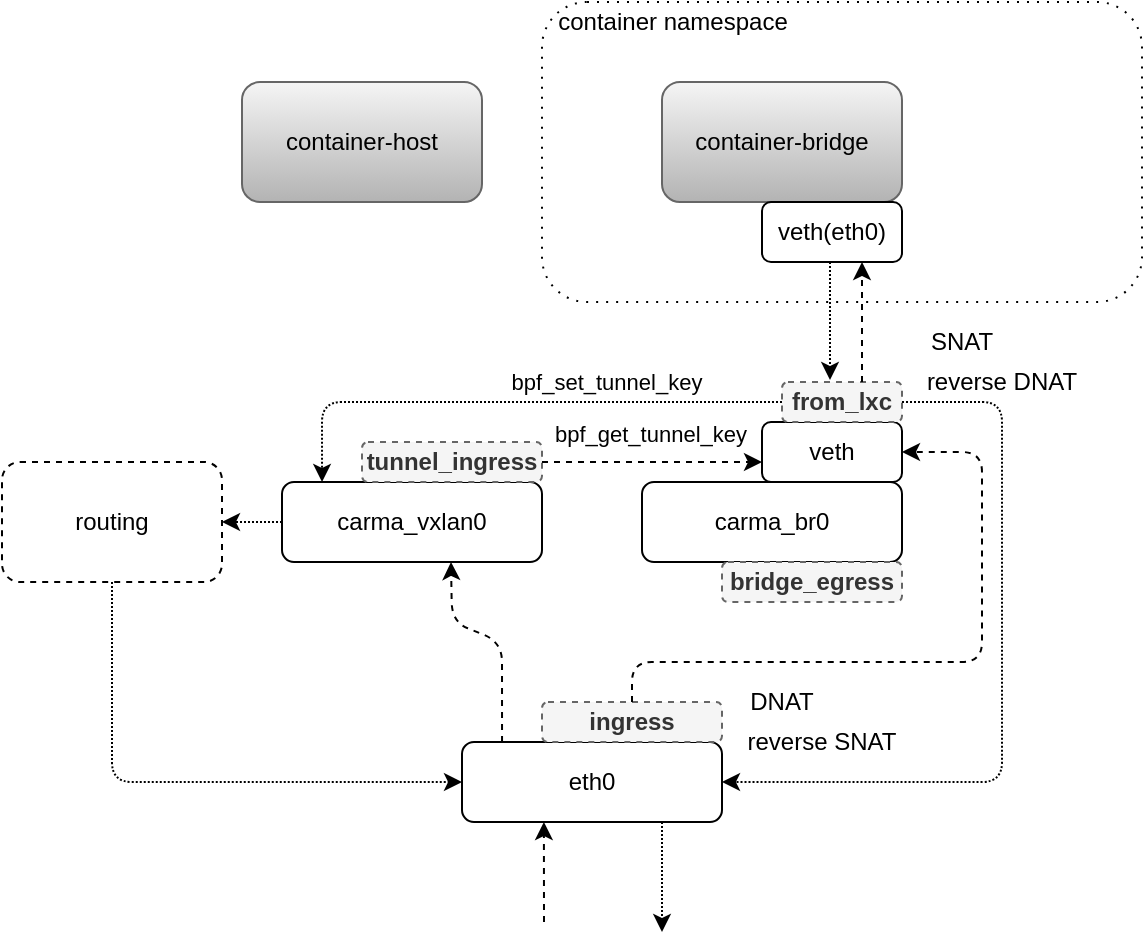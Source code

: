 <mxfile version="13.7.9" type="github">
  <diagram id="3ursiainwm2NqI8D566L" name="第 1 页">
    <mxGraphModel dx="1426" dy="771" grid="1" gridSize="10" guides="1" tooltips="1" connect="1" arrows="1" fold="1" page="1" pageScale="1" pageWidth="827" pageHeight="1169" math="0" shadow="0">
      <root>
        <mxCell id="0" />
        <mxCell id="1" parent="0" />
        <mxCell id="ZyEAs82IN00It2auvlQb-13" value="" style="rounded=1;whiteSpace=wrap;html=1;dashed=1;dashPattern=1 4;" vertex="1" parent="1">
          <mxGeometry x="340" y="120" width="300" height="150" as="geometry" />
        </mxCell>
        <mxCell id="ZyEAs82IN00It2auvlQb-1" value="container-host" style="rounded=1;whiteSpace=wrap;html=1;gradientColor=#b3b3b3;fillColor=#f5f5f5;strokeColor=#666666;" vertex="1" parent="1">
          <mxGeometry x="190" y="160" width="120" height="60" as="geometry" />
        </mxCell>
        <mxCell id="ZyEAs82IN00It2auvlQb-2" value="container-bridge" style="rounded=1;whiteSpace=wrap;html=1;gradientColor=#b3b3b3;fillColor=#f5f5f5;strokeColor=#666666;" vertex="1" parent="1">
          <mxGeometry x="400" y="160" width="120" height="60" as="geometry" />
        </mxCell>
        <mxCell id="ZyEAs82IN00It2auvlQb-3" value="carma_br0" style="rounded=1;whiteSpace=wrap;html=1;" vertex="1" parent="1">
          <mxGeometry x="390" y="360" width="130" height="40" as="geometry" />
        </mxCell>
        <mxCell id="ZyEAs82IN00It2auvlQb-7" value="veth" style="rounded=1;whiteSpace=wrap;html=1;" vertex="1" parent="1">
          <mxGeometry x="450" y="330" width="70" height="30" as="geometry" />
        </mxCell>
        <mxCell id="ZyEAs82IN00It2auvlQb-8" value="veth(eth0)" style="rounded=1;whiteSpace=wrap;html=1;" vertex="1" parent="1">
          <mxGeometry x="450" y="220" width="70" height="30" as="geometry" />
        </mxCell>
        <mxCell id="ZyEAs82IN00It2auvlQb-9" value="&lt;b&gt;from_lxc&lt;/b&gt;" style="rounded=1;whiteSpace=wrap;html=1;fillColor=#f5f5f5;strokeColor=#666666;fontColor=#333333;dashed=1;" vertex="1" parent="1">
          <mxGeometry x="460" y="310" width="60" height="20" as="geometry" />
        </mxCell>
        <mxCell id="ZyEAs82IN00It2auvlQb-10" value="&lt;b&gt;bridge_egress&lt;/b&gt;" style="rounded=1;whiteSpace=wrap;html=1;fillColor=#f5f5f5;strokeColor=#666666;fontColor=#333333;dashed=1;" vertex="1" parent="1">
          <mxGeometry x="430" y="400" width="90" height="20" as="geometry" />
        </mxCell>
        <mxCell id="ZyEAs82IN00It2auvlQb-11" value="eth0" style="rounded=1;whiteSpace=wrap;html=1;" vertex="1" parent="1">
          <mxGeometry x="300" y="490" width="130" height="40" as="geometry" />
        </mxCell>
        <mxCell id="ZyEAs82IN00It2auvlQb-12" value="&lt;b&gt;ingress&lt;/b&gt;" style="rounded=1;whiteSpace=wrap;html=1;fillColor=#f5f5f5;strokeColor=#666666;fontColor=#333333;dashed=1;" vertex="1" parent="1">
          <mxGeometry x="340" y="470" width="90" height="20" as="geometry" />
        </mxCell>
        <mxCell id="ZyEAs82IN00It2auvlQb-14" value="container namespace" style="text;html=1;align=center;verticalAlign=middle;resizable=0;points=[];autosize=1;" vertex="1" parent="1">
          <mxGeometry x="340" y="120" width="130" height="20" as="geometry" />
        </mxCell>
        <mxCell id="ZyEAs82IN00It2auvlQb-16" value="DNAT" style="text;html=1;strokeColor=none;fillColor=none;align=center;verticalAlign=middle;whiteSpace=wrap;rounded=0;dashed=1;" vertex="1" parent="1">
          <mxGeometry x="440" y="460" width="40" height="20" as="geometry" />
        </mxCell>
        <mxCell id="ZyEAs82IN00It2auvlQb-17" value="reverse SNAT" style="text;html=1;strokeColor=none;fillColor=none;align=center;verticalAlign=middle;whiteSpace=wrap;rounded=0;dashed=1;" vertex="1" parent="1">
          <mxGeometry x="440" y="480" width="80" height="20" as="geometry" />
        </mxCell>
        <mxCell id="ZyEAs82IN00It2auvlQb-18" value="SNAT" style="text;html=1;strokeColor=none;fillColor=none;align=center;verticalAlign=middle;whiteSpace=wrap;rounded=0;dashed=1;" vertex="1" parent="1">
          <mxGeometry x="530" y="280" width="40" height="20" as="geometry" />
        </mxCell>
        <mxCell id="ZyEAs82IN00It2auvlQb-19" value="reverse DNAT" style="text;html=1;strokeColor=none;fillColor=none;align=center;verticalAlign=middle;whiteSpace=wrap;rounded=0;dashed=1;" vertex="1" parent="1">
          <mxGeometry x="530" y="300" width="80" height="20" as="geometry" />
        </mxCell>
        <mxCell id="ZyEAs82IN00It2auvlQb-20" value="carma_vxlan0" style="rounded=1;whiteSpace=wrap;html=1;" vertex="1" parent="1">
          <mxGeometry x="210" y="360" width="130" height="40" as="geometry" />
        </mxCell>
        <mxCell id="ZyEAs82IN00It2auvlQb-21" value="&lt;b&gt;tunnel_ingress&lt;/b&gt;" style="rounded=1;whiteSpace=wrap;html=1;fillColor=#f5f5f5;strokeColor=#666666;fontColor=#333333;dashed=1;" vertex="1" parent="1">
          <mxGeometry x="250" y="340" width="90" height="20" as="geometry" />
        </mxCell>
        <mxCell id="ZyEAs82IN00It2auvlQb-22" value="" style="endArrow=classic;html=1;entryX=0.4;entryY=-0.05;entryDx=0;entryDy=0;dashed=1;dashPattern=1 1;entryPerimeter=0;" edge="1" parent="1" target="ZyEAs82IN00It2auvlQb-9">
          <mxGeometry width="50" height="50" relative="1" as="geometry">
            <mxPoint x="484" y="250" as="sourcePoint" />
            <mxPoint x="440" y="360" as="targetPoint" />
          </mxGeometry>
        </mxCell>
        <mxCell id="ZyEAs82IN00It2auvlQb-23" value="" style="endArrow=classic;html=1;entryX=1;entryY=0.5;entryDx=0;entryDy=0;dashed=1;dashPattern=1 1;exitX=1;exitY=0.5;exitDx=0;exitDy=0;" edge="1" parent="1" source="ZyEAs82IN00It2auvlQb-9" target="ZyEAs82IN00It2auvlQb-11">
          <mxGeometry width="50" height="50" relative="1" as="geometry">
            <mxPoint x="515" y="260" as="sourcePoint" />
            <mxPoint x="515" y="320" as="targetPoint" />
            <Array as="points">
              <mxPoint x="570" y="320" />
              <mxPoint x="570" y="510" />
            </Array>
          </mxGeometry>
        </mxCell>
        <mxCell id="ZyEAs82IN00It2auvlQb-25" value="" style="endArrow=classic;html=1;entryX=0.75;entryY=0;entryDx=0;entryDy=0;dashed=1;dashPattern=1 1;" edge="1" parent="1">
          <mxGeometry width="50" height="50" relative="1" as="geometry">
            <mxPoint x="400" y="530" as="sourcePoint" />
            <mxPoint x="400" y="585" as="targetPoint" />
          </mxGeometry>
        </mxCell>
        <mxCell id="ZyEAs82IN00It2auvlQb-26" value="" style="endArrow=classic;html=1;entryX=0.154;entryY=0;entryDx=0;entryDy=0;dashed=1;dashPattern=1 1;exitX=0;exitY=0.5;exitDx=0;exitDy=0;entryPerimeter=0;" edge="1" parent="1" source="ZyEAs82IN00It2auvlQb-9" target="ZyEAs82IN00It2auvlQb-20">
          <mxGeometry width="50" height="50" relative="1" as="geometry">
            <mxPoint x="515" y="260" as="sourcePoint" />
            <mxPoint x="515" y="320" as="targetPoint" />
            <Array as="points">
              <mxPoint x="380" y="320" />
              <mxPoint x="230" y="320" />
            </Array>
          </mxGeometry>
        </mxCell>
        <mxCell id="ZyEAs82IN00It2auvlQb-27" value="bpf_set_tunnel_key" style="edgeLabel;html=1;align=center;verticalAlign=middle;resizable=0;points=[];" vertex="1" connectable="0" parent="ZyEAs82IN00It2auvlQb-26">
          <mxGeometry x="-0.378" relative="1" as="geometry">
            <mxPoint x="-4" y="-10" as="offset" />
          </mxGeometry>
        </mxCell>
        <mxCell id="ZyEAs82IN00It2auvlQb-37" value="bpf_get_tunnel_key" style="edgeLabel;html=1;align=center;verticalAlign=middle;resizable=0;points=[];" vertex="1" connectable="0" parent="ZyEAs82IN00It2auvlQb-26">
          <mxGeometry x="-0.378" relative="1" as="geometry">
            <mxPoint x="18" y="16" as="offset" />
          </mxGeometry>
        </mxCell>
        <mxCell id="ZyEAs82IN00It2auvlQb-29" value="routing" style="rounded=1;whiteSpace=wrap;html=1;dashed=1;" vertex="1" parent="1">
          <mxGeometry x="70" y="350" width="110" height="60" as="geometry" />
        </mxCell>
        <mxCell id="ZyEAs82IN00It2auvlQb-30" value="" style="endArrow=classic;html=1;entryX=1;entryY=0.5;entryDx=0;entryDy=0;dashed=1;dashPattern=1 1;exitX=0;exitY=0.5;exitDx=0;exitDy=0;" edge="1" parent="1" source="ZyEAs82IN00It2auvlQb-20" target="ZyEAs82IN00It2auvlQb-29">
          <mxGeometry width="50" height="50" relative="1" as="geometry">
            <mxPoint x="494" y="260" as="sourcePoint" />
            <mxPoint x="494" y="319" as="targetPoint" />
          </mxGeometry>
        </mxCell>
        <mxCell id="ZyEAs82IN00It2auvlQb-31" value="" style="endArrow=classic;html=1;entryX=0;entryY=0.5;entryDx=0;entryDy=0;dashed=1;dashPattern=1 1;exitX=0.5;exitY=1;exitDx=0;exitDy=0;" edge="1" parent="1" source="ZyEAs82IN00It2auvlQb-29" target="ZyEAs82IN00It2auvlQb-11">
          <mxGeometry width="50" height="50" relative="1" as="geometry">
            <mxPoint x="410" y="540" as="sourcePoint" />
            <mxPoint x="410" y="595" as="targetPoint" />
            <Array as="points">
              <mxPoint x="125" y="510" />
            </Array>
          </mxGeometry>
        </mxCell>
        <mxCell id="ZyEAs82IN00It2auvlQb-33" value="" style="endArrow=classic;html=1;entryX=0.315;entryY=1;entryDx=0;entryDy=0;dashed=1;entryPerimeter=0;" edge="1" parent="1" target="ZyEAs82IN00It2auvlQb-11">
          <mxGeometry width="50" height="50" relative="1" as="geometry">
            <mxPoint x="341" y="580" as="sourcePoint" />
            <mxPoint x="410" y="595" as="targetPoint" />
          </mxGeometry>
        </mxCell>
        <mxCell id="ZyEAs82IN00It2auvlQb-34" value="" style="endArrow=classic;html=1;entryX=1;entryY=0.5;entryDx=0;entryDy=0;dashed=1;exitX=0.5;exitY=0;exitDx=0;exitDy=0;" edge="1" parent="1" source="ZyEAs82IN00It2auvlQb-12" target="ZyEAs82IN00It2auvlQb-7">
          <mxGeometry width="50" height="50" relative="1" as="geometry">
            <mxPoint x="351" y="590" as="sourcePoint" />
            <mxPoint x="350.95" y="540" as="targetPoint" />
            <Array as="points">
              <mxPoint x="385" y="450" />
              <mxPoint x="560" y="450" />
              <mxPoint x="560" y="345" />
            </Array>
          </mxGeometry>
        </mxCell>
        <mxCell id="ZyEAs82IN00It2auvlQb-35" value="" style="endArrow=classic;html=1;entryX=0.315;entryY=1;entryDx=0;entryDy=0;dashed=1;entryPerimeter=0;" edge="1" parent="1">
          <mxGeometry width="50" height="50" relative="1" as="geometry">
            <mxPoint x="500" y="310" as="sourcePoint" />
            <mxPoint x="500.0" y="250" as="targetPoint" />
          </mxGeometry>
        </mxCell>
        <mxCell id="ZyEAs82IN00It2auvlQb-36" value="" style="endArrow=classic;html=1;entryX=0.315;entryY=1;entryDx=0;entryDy=0;dashed=1;entryPerimeter=0;exitX=0.154;exitY=0;exitDx=0;exitDy=0;exitPerimeter=0;" edge="1" parent="1" source="ZyEAs82IN00It2auvlQb-11">
          <mxGeometry width="50" height="50" relative="1" as="geometry">
            <mxPoint x="294.55" y="450" as="sourcePoint" />
            <mxPoint x="294.5" y="400" as="targetPoint" />
            <Array as="points">
              <mxPoint x="320" y="440" />
              <mxPoint x="295" y="430" />
            </Array>
          </mxGeometry>
        </mxCell>
        <mxCell id="ZyEAs82IN00It2auvlQb-38" value="" style="endArrow=classic;html=1;dashed=1;exitX=1;exitY=0.5;exitDx=0;exitDy=0;" edge="1" parent="1" source="ZyEAs82IN00It2auvlQb-21">
          <mxGeometry width="50" height="50" relative="1" as="geometry">
            <mxPoint x="351" y="590" as="sourcePoint" />
            <mxPoint x="450" y="350" as="targetPoint" />
            <Array as="points" />
          </mxGeometry>
        </mxCell>
      </root>
    </mxGraphModel>
  </diagram>
</mxfile>
